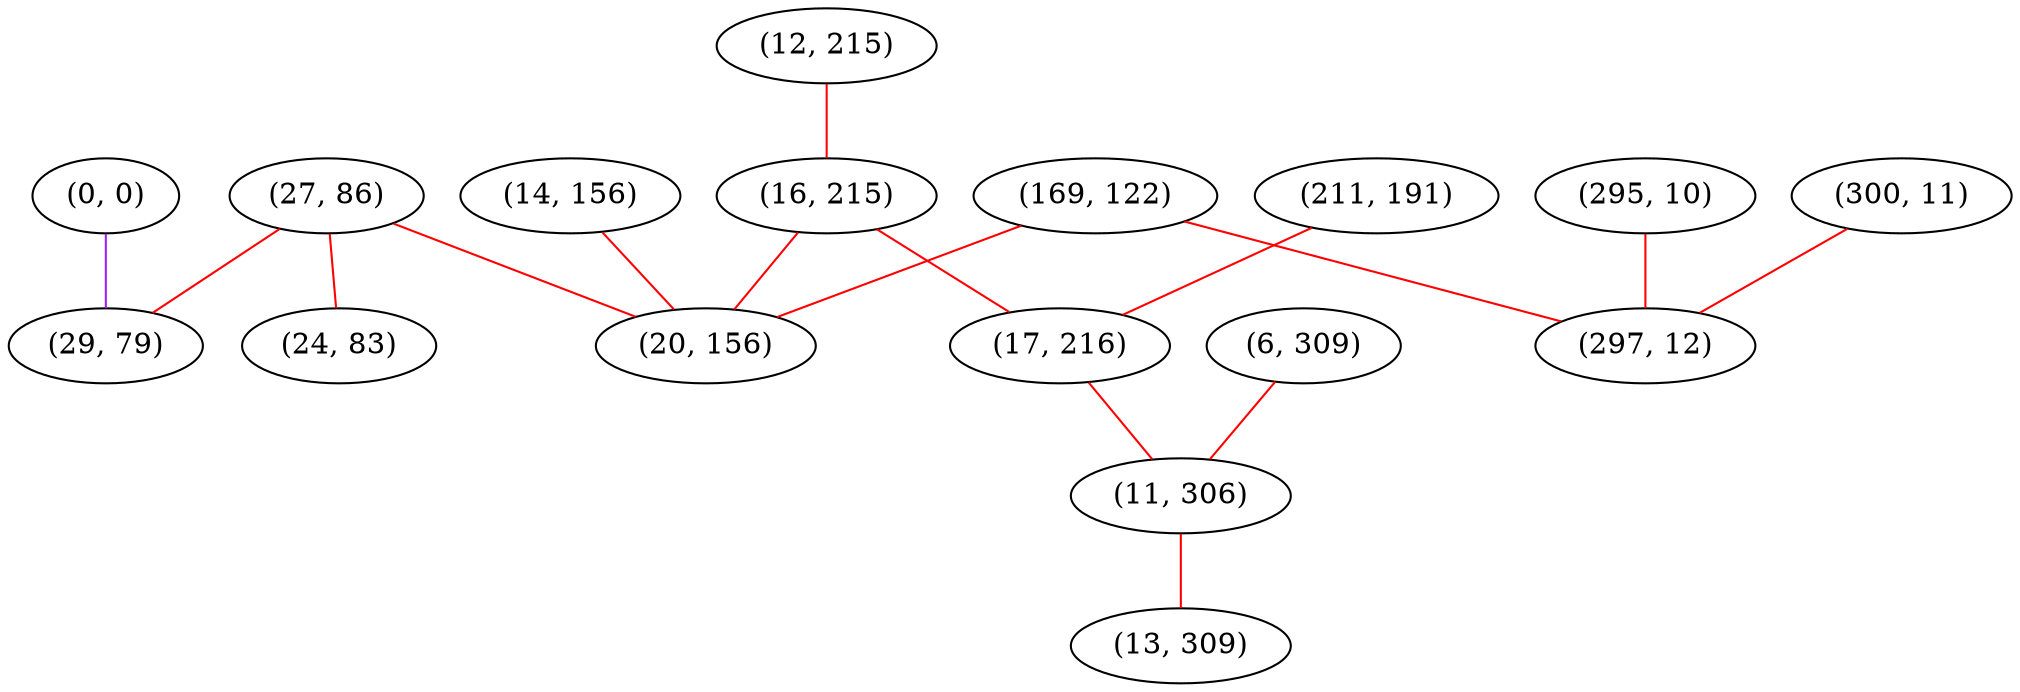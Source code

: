 graph "" {
"(169, 122)";
"(211, 191)";
"(27, 86)";
"(12, 215)";
"(295, 10)";
"(14, 156)";
"(24, 83)";
"(16, 215)";
"(17, 216)";
"(20, 156)";
"(6, 309)";
"(300, 11)";
"(0, 0)";
"(11, 306)";
"(29, 79)";
"(13, 309)";
"(297, 12)";
"(169, 122)" -- "(20, 156)"  [color=red, key=0, weight=1];
"(169, 122)" -- "(297, 12)"  [color=red, key=0, weight=1];
"(211, 191)" -- "(17, 216)"  [color=red, key=0, weight=1];
"(27, 86)" -- "(24, 83)"  [color=red, key=0, weight=1];
"(27, 86)" -- "(20, 156)"  [color=red, key=0, weight=1];
"(27, 86)" -- "(29, 79)"  [color=red, key=0, weight=1];
"(12, 215)" -- "(16, 215)"  [color=red, key=0, weight=1];
"(295, 10)" -- "(297, 12)"  [color=red, key=0, weight=1];
"(14, 156)" -- "(20, 156)"  [color=red, key=0, weight=1];
"(16, 215)" -- "(17, 216)"  [color=red, key=0, weight=1];
"(16, 215)" -- "(20, 156)"  [color=red, key=0, weight=1];
"(17, 216)" -- "(11, 306)"  [color=red, key=0, weight=1];
"(6, 309)" -- "(11, 306)"  [color=red, key=0, weight=1];
"(300, 11)" -- "(297, 12)"  [color=red, key=0, weight=1];
"(0, 0)" -- "(29, 79)"  [color=purple, key=0, weight=4];
"(11, 306)" -- "(13, 309)"  [color=red, key=0, weight=1];
}
